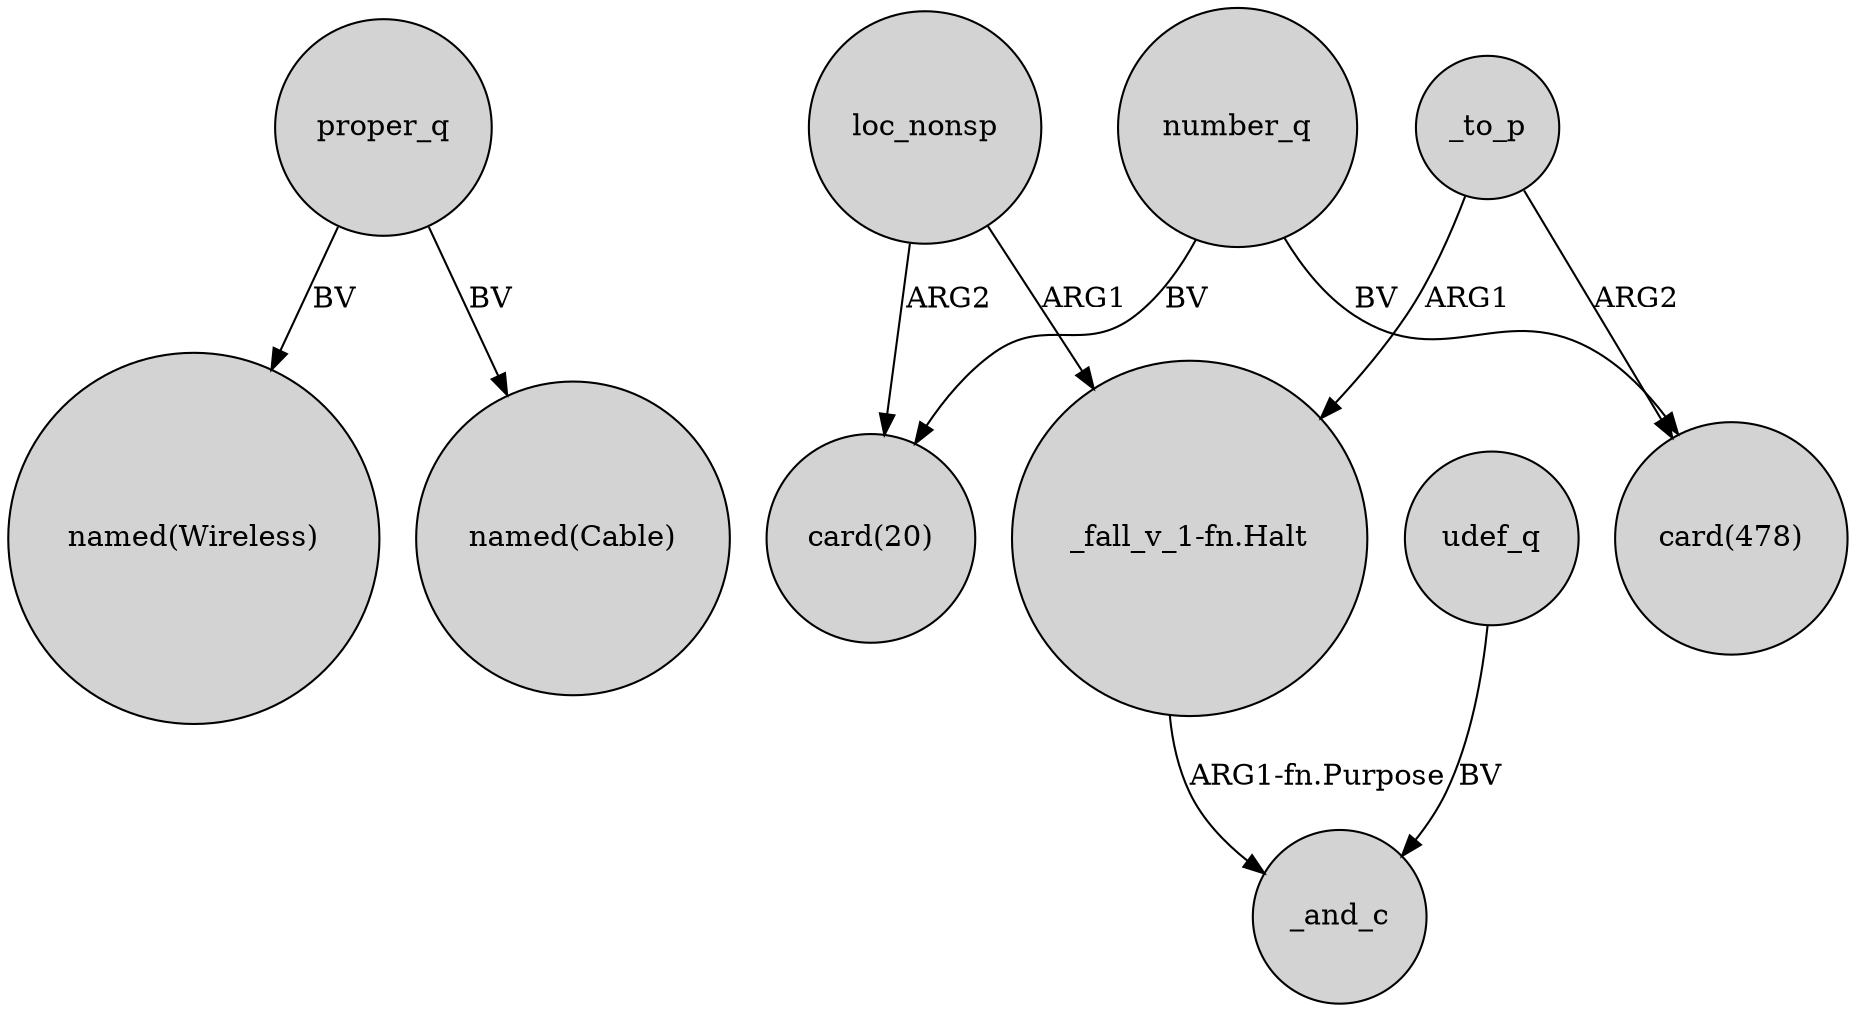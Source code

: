 digraph {
	node [shape=circle style=filled]
	proper_q -> "named(Wireless)" [label=BV]
	number_q -> "card(20)" [label=BV]
	loc_nonsp -> "card(20)" [label=ARG2]
	"_fall_v_1-fn.Halt" -> _and_c [label="ARG1-fn.Purpose"]
	udef_q -> _and_c [label=BV]
	number_q -> "card(478)" [label=BV]
	_to_p -> "card(478)" [label=ARG2]
	_to_p -> "_fall_v_1-fn.Halt" [label=ARG1]
	loc_nonsp -> "_fall_v_1-fn.Halt" [label=ARG1]
	proper_q -> "named(Cable)" [label=BV]
}
